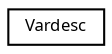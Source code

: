 digraph "Graphical Class Hierarchy"
{
  edge [fontname="Sans",fontsize="8",labelfontname="Sans",labelfontsize="8"];
  node [fontname="Sans",fontsize="8",shape=record];
  rankdir="LR";
  Node1 [label="Vardesc",height=0.2,width=0.4,color="black", fillcolor="white", style="filled",URL="$struct_vardesc.html"];
}
